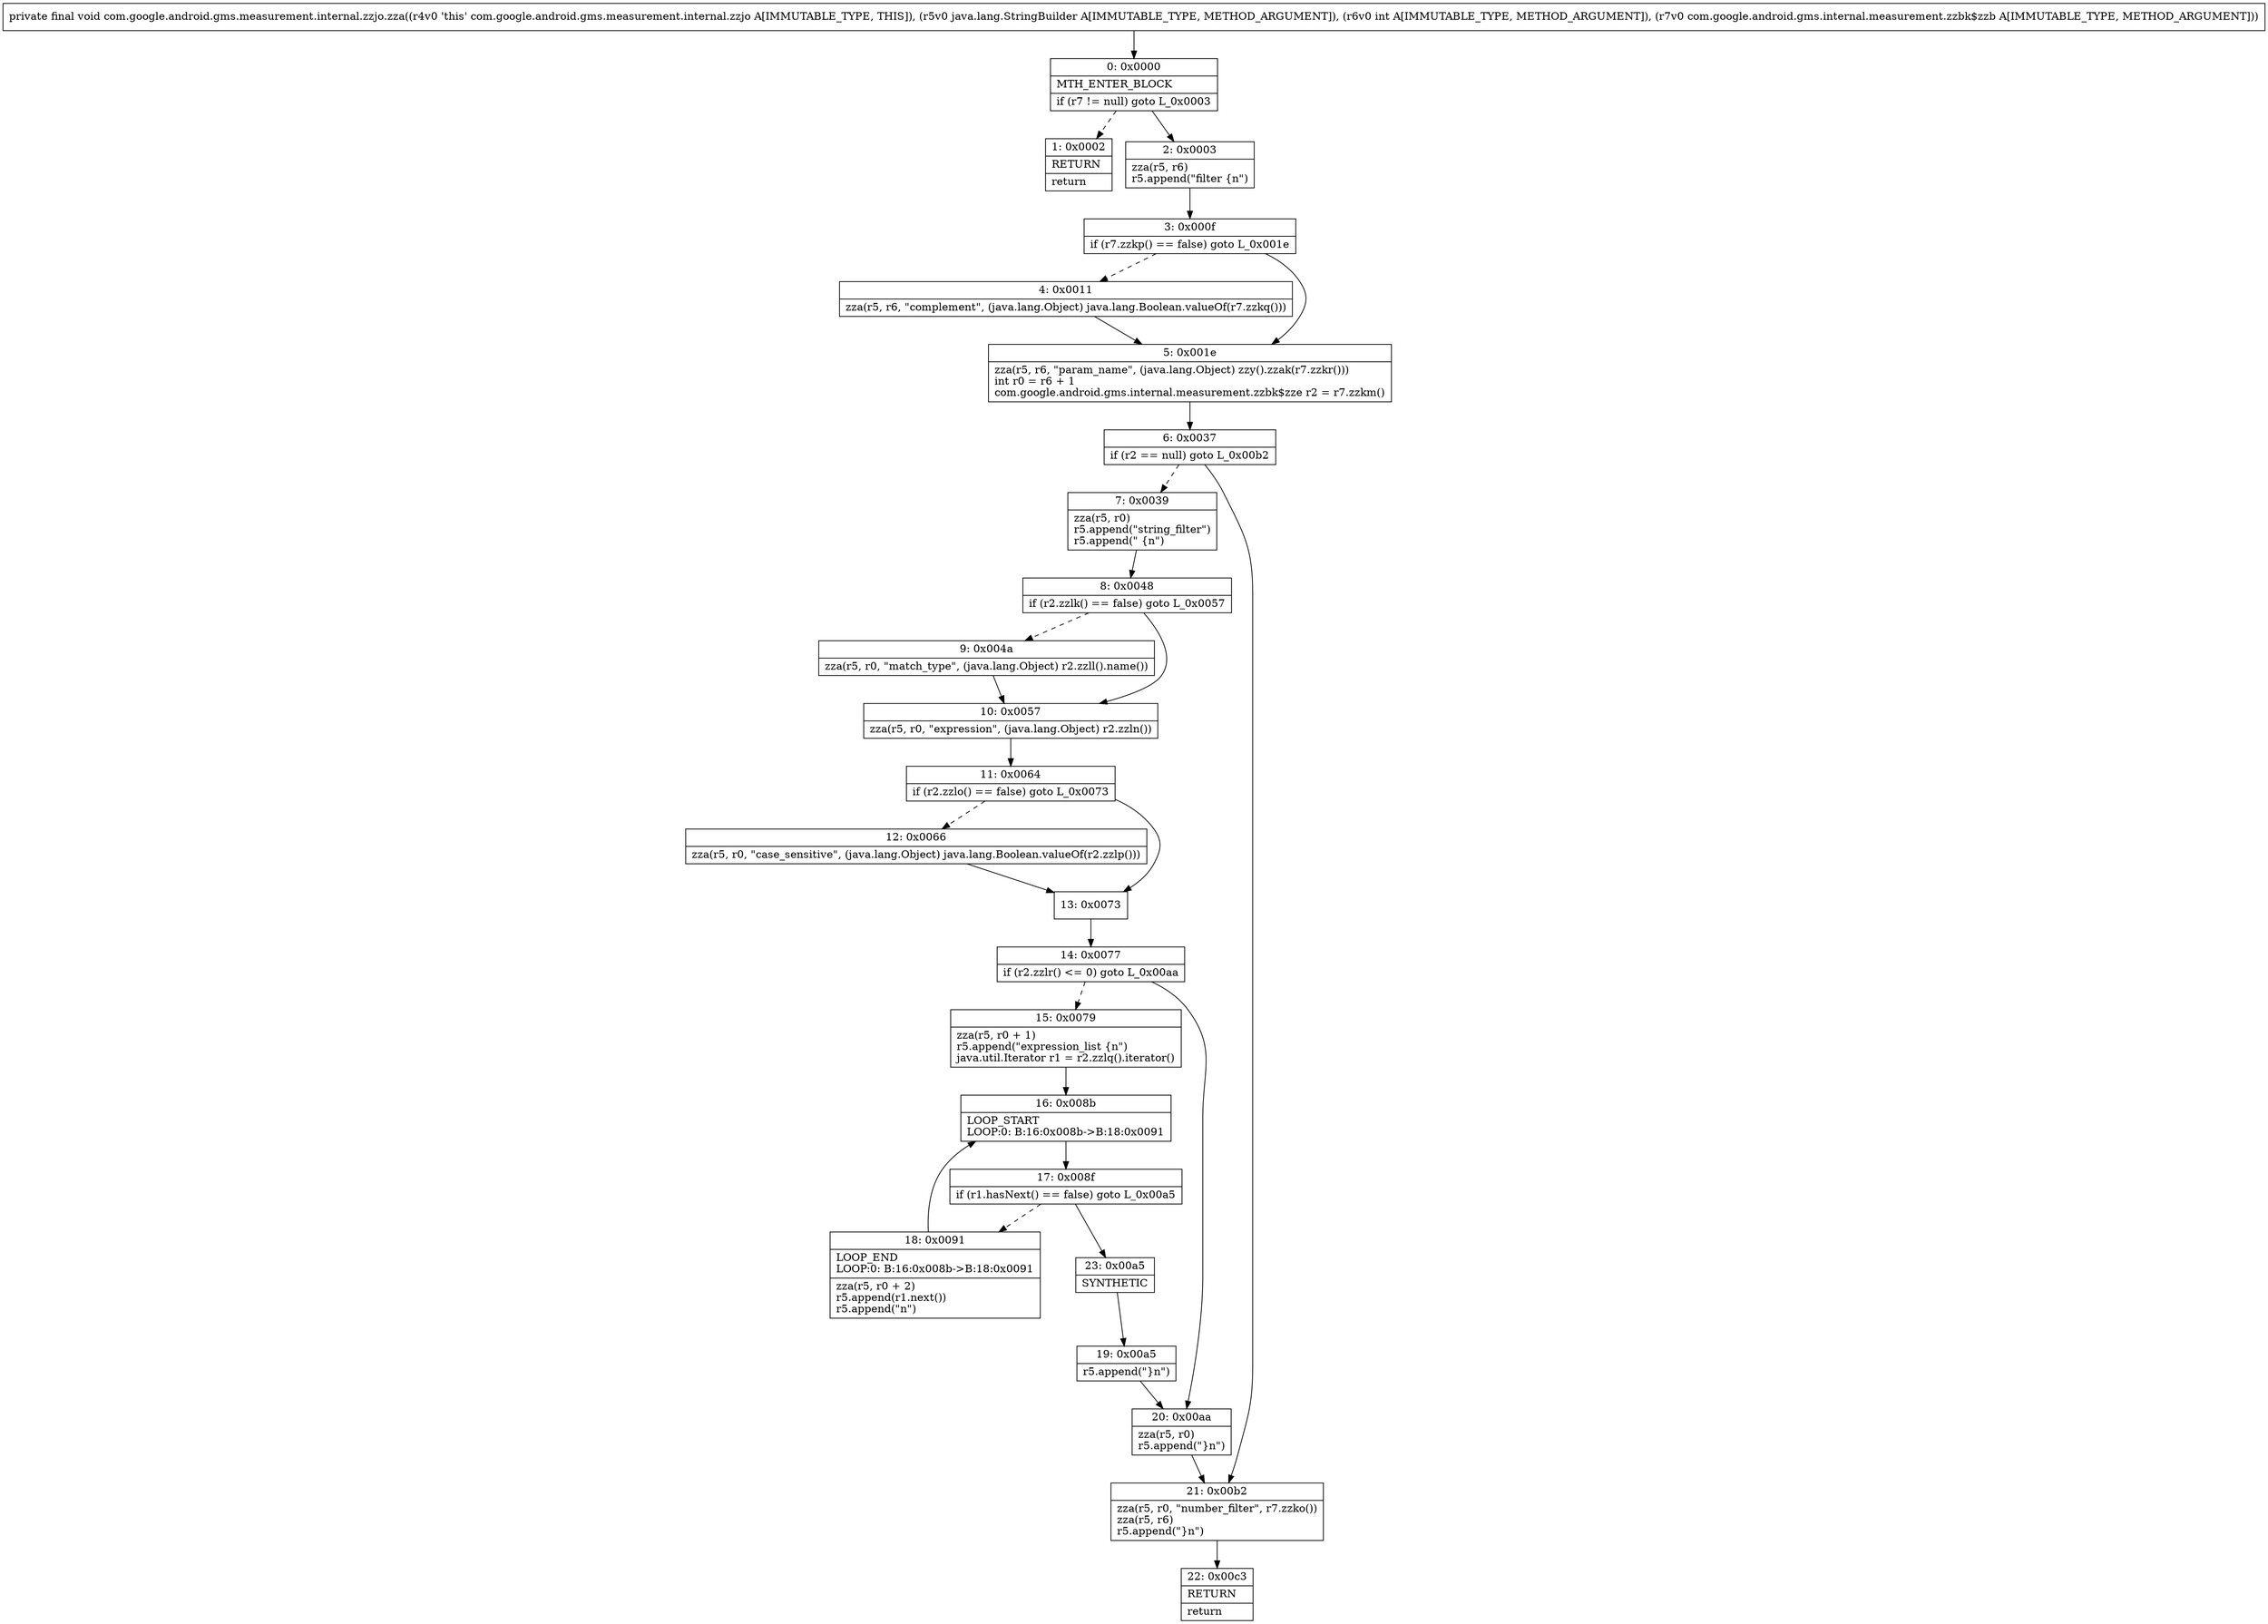 digraph "CFG forcom.google.android.gms.measurement.internal.zzjo.zza(Ljava\/lang\/StringBuilder;ILcom\/google\/android\/gms\/internal\/measurement\/zzbk$zzb;)V" {
Node_0 [shape=record,label="{0\:\ 0x0000|MTH_ENTER_BLOCK\l|if (r7 != null) goto L_0x0003\l}"];
Node_1 [shape=record,label="{1\:\ 0x0002|RETURN\l|return\l}"];
Node_2 [shape=record,label="{2\:\ 0x0003|zza(r5, r6)\lr5.append(\"filter \{n\")\l}"];
Node_3 [shape=record,label="{3\:\ 0x000f|if (r7.zzkp() == false) goto L_0x001e\l}"];
Node_4 [shape=record,label="{4\:\ 0x0011|zza(r5, r6, \"complement\", (java.lang.Object) java.lang.Boolean.valueOf(r7.zzkq()))\l}"];
Node_5 [shape=record,label="{5\:\ 0x001e|zza(r5, r6, \"param_name\", (java.lang.Object) zzy().zzak(r7.zzkr()))\lint r0 = r6 + 1\lcom.google.android.gms.internal.measurement.zzbk$zze r2 = r7.zzkm()\l}"];
Node_6 [shape=record,label="{6\:\ 0x0037|if (r2 == null) goto L_0x00b2\l}"];
Node_7 [shape=record,label="{7\:\ 0x0039|zza(r5, r0)\lr5.append(\"string_filter\")\lr5.append(\" \{n\")\l}"];
Node_8 [shape=record,label="{8\:\ 0x0048|if (r2.zzlk() == false) goto L_0x0057\l}"];
Node_9 [shape=record,label="{9\:\ 0x004a|zza(r5, r0, \"match_type\", (java.lang.Object) r2.zzll().name())\l}"];
Node_10 [shape=record,label="{10\:\ 0x0057|zza(r5, r0, \"expression\", (java.lang.Object) r2.zzln())\l}"];
Node_11 [shape=record,label="{11\:\ 0x0064|if (r2.zzlo() == false) goto L_0x0073\l}"];
Node_12 [shape=record,label="{12\:\ 0x0066|zza(r5, r0, \"case_sensitive\", (java.lang.Object) java.lang.Boolean.valueOf(r2.zzlp()))\l}"];
Node_13 [shape=record,label="{13\:\ 0x0073}"];
Node_14 [shape=record,label="{14\:\ 0x0077|if (r2.zzlr() \<= 0) goto L_0x00aa\l}"];
Node_15 [shape=record,label="{15\:\ 0x0079|zza(r5, r0 + 1)\lr5.append(\"expression_list \{n\")\ljava.util.Iterator r1 = r2.zzlq().iterator()\l}"];
Node_16 [shape=record,label="{16\:\ 0x008b|LOOP_START\lLOOP:0: B:16:0x008b\-\>B:18:0x0091\l}"];
Node_17 [shape=record,label="{17\:\ 0x008f|if (r1.hasNext() == false) goto L_0x00a5\l}"];
Node_18 [shape=record,label="{18\:\ 0x0091|LOOP_END\lLOOP:0: B:16:0x008b\-\>B:18:0x0091\l|zza(r5, r0 + 2)\lr5.append(r1.next())\lr5.append(\"n\")\l}"];
Node_19 [shape=record,label="{19\:\ 0x00a5|r5.append(\"\}n\")\l}"];
Node_20 [shape=record,label="{20\:\ 0x00aa|zza(r5, r0)\lr5.append(\"\}n\")\l}"];
Node_21 [shape=record,label="{21\:\ 0x00b2|zza(r5, r0, \"number_filter\", r7.zzko())\lzza(r5, r6)\lr5.append(\"\}n\")\l}"];
Node_22 [shape=record,label="{22\:\ 0x00c3|RETURN\l|return\l}"];
Node_23 [shape=record,label="{23\:\ 0x00a5|SYNTHETIC\l}"];
MethodNode[shape=record,label="{private final void com.google.android.gms.measurement.internal.zzjo.zza((r4v0 'this' com.google.android.gms.measurement.internal.zzjo A[IMMUTABLE_TYPE, THIS]), (r5v0 java.lang.StringBuilder A[IMMUTABLE_TYPE, METHOD_ARGUMENT]), (r6v0 int A[IMMUTABLE_TYPE, METHOD_ARGUMENT]), (r7v0 com.google.android.gms.internal.measurement.zzbk$zzb A[IMMUTABLE_TYPE, METHOD_ARGUMENT])) }"];
MethodNode -> Node_0;
Node_0 -> Node_1[style=dashed];
Node_0 -> Node_2;
Node_2 -> Node_3;
Node_3 -> Node_4[style=dashed];
Node_3 -> Node_5;
Node_4 -> Node_5;
Node_5 -> Node_6;
Node_6 -> Node_7[style=dashed];
Node_6 -> Node_21;
Node_7 -> Node_8;
Node_8 -> Node_9[style=dashed];
Node_8 -> Node_10;
Node_9 -> Node_10;
Node_10 -> Node_11;
Node_11 -> Node_12[style=dashed];
Node_11 -> Node_13;
Node_12 -> Node_13;
Node_13 -> Node_14;
Node_14 -> Node_15[style=dashed];
Node_14 -> Node_20;
Node_15 -> Node_16;
Node_16 -> Node_17;
Node_17 -> Node_18[style=dashed];
Node_17 -> Node_23;
Node_18 -> Node_16;
Node_19 -> Node_20;
Node_20 -> Node_21;
Node_21 -> Node_22;
Node_23 -> Node_19;
}

